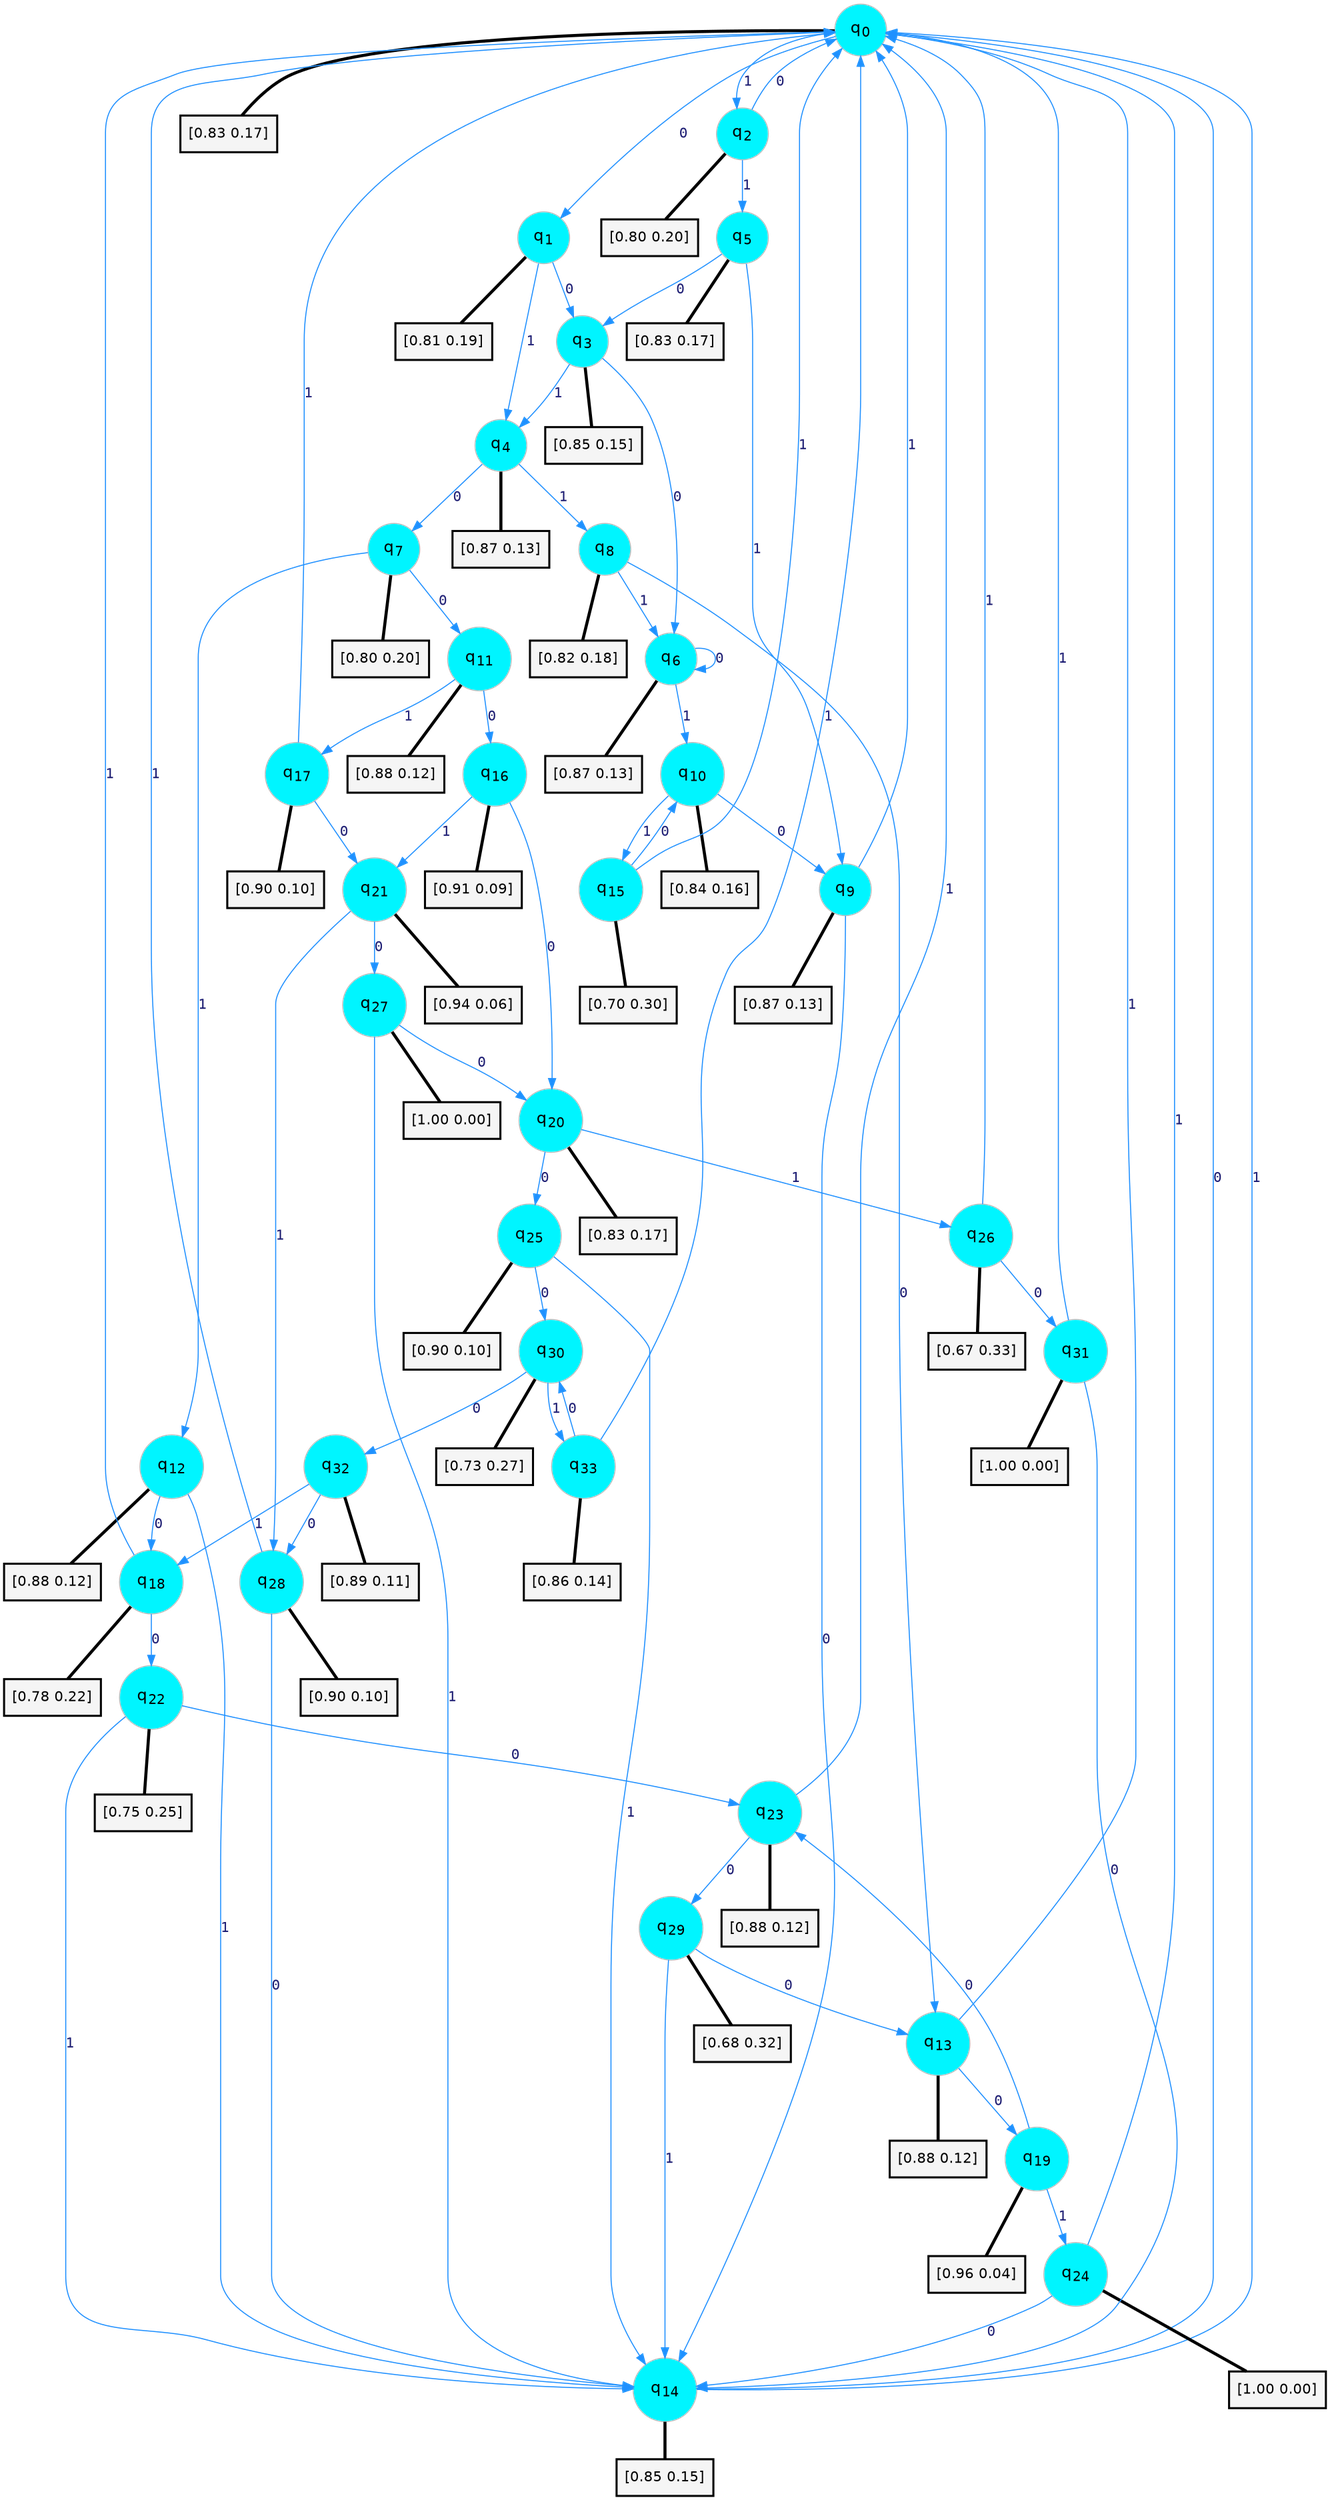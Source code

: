 digraph G {
graph [
bgcolor=transparent, dpi=300, rankdir=TD, size="40,25"];
node [
color=gray, fillcolor=turquoise1, fontcolor=black, fontname=Helvetica, fontsize=16, fontweight=bold, shape=circle, style=filled];
edge [
arrowsize=1, color=dodgerblue1, fontcolor=midnightblue, fontname=courier, fontweight=bold, penwidth=1, style=solid, weight=20];
0[label=<q<SUB>0</SUB>>];
1[label=<q<SUB>1</SUB>>];
2[label=<q<SUB>2</SUB>>];
3[label=<q<SUB>3</SUB>>];
4[label=<q<SUB>4</SUB>>];
5[label=<q<SUB>5</SUB>>];
6[label=<q<SUB>6</SUB>>];
7[label=<q<SUB>7</SUB>>];
8[label=<q<SUB>8</SUB>>];
9[label=<q<SUB>9</SUB>>];
10[label=<q<SUB>10</SUB>>];
11[label=<q<SUB>11</SUB>>];
12[label=<q<SUB>12</SUB>>];
13[label=<q<SUB>13</SUB>>];
14[label=<q<SUB>14</SUB>>];
15[label=<q<SUB>15</SUB>>];
16[label=<q<SUB>16</SUB>>];
17[label=<q<SUB>17</SUB>>];
18[label=<q<SUB>18</SUB>>];
19[label=<q<SUB>19</SUB>>];
20[label=<q<SUB>20</SUB>>];
21[label=<q<SUB>21</SUB>>];
22[label=<q<SUB>22</SUB>>];
23[label=<q<SUB>23</SUB>>];
24[label=<q<SUB>24</SUB>>];
25[label=<q<SUB>25</SUB>>];
26[label=<q<SUB>26</SUB>>];
27[label=<q<SUB>27</SUB>>];
28[label=<q<SUB>28</SUB>>];
29[label=<q<SUB>29</SUB>>];
30[label=<q<SUB>30</SUB>>];
31[label=<q<SUB>31</SUB>>];
32[label=<q<SUB>32</SUB>>];
33[label=<q<SUB>33</SUB>>];
34[label="[0.83 0.17]", shape=box,fontcolor=black, fontname=Helvetica, fontsize=14, penwidth=2, fillcolor=whitesmoke,color=black];
35[label="[0.81 0.19]", shape=box,fontcolor=black, fontname=Helvetica, fontsize=14, penwidth=2, fillcolor=whitesmoke,color=black];
36[label="[0.80 0.20]", shape=box,fontcolor=black, fontname=Helvetica, fontsize=14, penwidth=2, fillcolor=whitesmoke,color=black];
37[label="[0.85 0.15]", shape=box,fontcolor=black, fontname=Helvetica, fontsize=14, penwidth=2, fillcolor=whitesmoke,color=black];
38[label="[0.87 0.13]", shape=box,fontcolor=black, fontname=Helvetica, fontsize=14, penwidth=2, fillcolor=whitesmoke,color=black];
39[label="[0.83 0.17]", shape=box,fontcolor=black, fontname=Helvetica, fontsize=14, penwidth=2, fillcolor=whitesmoke,color=black];
40[label="[0.87 0.13]", shape=box,fontcolor=black, fontname=Helvetica, fontsize=14, penwidth=2, fillcolor=whitesmoke,color=black];
41[label="[0.80 0.20]", shape=box,fontcolor=black, fontname=Helvetica, fontsize=14, penwidth=2, fillcolor=whitesmoke,color=black];
42[label="[0.82 0.18]", shape=box,fontcolor=black, fontname=Helvetica, fontsize=14, penwidth=2, fillcolor=whitesmoke,color=black];
43[label="[0.87 0.13]", shape=box,fontcolor=black, fontname=Helvetica, fontsize=14, penwidth=2, fillcolor=whitesmoke,color=black];
44[label="[0.84 0.16]", shape=box,fontcolor=black, fontname=Helvetica, fontsize=14, penwidth=2, fillcolor=whitesmoke,color=black];
45[label="[0.88 0.12]", shape=box,fontcolor=black, fontname=Helvetica, fontsize=14, penwidth=2, fillcolor=whitesmoke,color=black];
46[label="[0.88 0.12]", shape=box,fontcolor=black, fontname=Helvetica, fontsize=14, penwidth=2, fillcolor=whitesmoke,color=black];
47[label="[0.88 0.12]", shape=box,fontcolor=black, fontname=Helvetica, fontsize=14, penwidth=2, fillcolor=whitesmoke,color=black];
48[label="[0.85 0.15]", shape=box,fontcolor=black, fontname=Helvetica, fontsize=14, penwidth=2, fillcolor=whitesmoke,color=black];
49[label="[0.70 0.30]", shape=box,fontcolor=black, fontname=Helvetica, fontsize=14, penwidth=2, fillcolor=whitesmoke,color=black];
50[label="[0.91 0.09]", shape=box,fontcolor=black, fontname=Helvetica, fontsize=14, penwidth=2, fillcolor=whitesmoke,color=black];
51[label="[0.90 0.10]", shape=box,fontcolor=black, fontname=Helvetica, fontsize=14, penwidth=2, fillcolor=whitesmoke,color=black];
52[label="[0.78 0.22]", shape=box,fontcolor=black, fontname=Helvetica, fontsize=14, penwidth=2, fillcolor=whitesmoke,color=black];
53[label="[0.96 0.04]", shape=box,fontcolor=black, fontname=Helvetica, fontsize=14, penwidth=2, fillcolor=whitesmoke,color=black];
54[label="[0.83 0.17]", shape=box,fontcolor=black, fontname=Helvetica, fontsize=14, penwidth=2, fillcolor=whitesmoke,color=black];
55[label="[0.94 0.06]", shape=box,fontcolor=black, fontname=Helvetica, fontsize=14, penwidth=2, fillcolor=whitesmoke,color=black];
56[label="[0.75 0.25]", shape=box,fontcolor=black, fontname=Helvetica, fontsize=14, penwidth=2, fillcolor=whitesmoke,color=black];
57[label="[0.88 0.12]", shape=box,fontcolor=black, fontname=Helvetica, fontsize=14, penwidth=2, fillcolor=whitesmoke,color=black];
58[label="[1.00 0.00]", shape=box,fontcolor=black, fontname=Helvetica, fontsize=14, penwidth=2, fillcolor=whitesmoke,color=black];
59[label="[0.90 0.10]", shape=box,fontcolor=black, fontname=Helvetica, fontsize=14, penwidth=2, fillcolor=whitesmoke,color=black];
60[label="[0.67 0.33]", shape=box,fontcolor=black, fontname=Helvetica, fontsize=14, penwidth=2, fillcolor=whitesmoke,color=black];
61[label="[1.00 0.00]", shape=box,fontcolor=black, fontname=Helvetica, fontsize=14, penwidth=2, fillcolor=whitesmoke,color=black];
62[label="[0.90 0.10]", shape=box,fontcolor=black, fontname=Helvetica, fontsize=14, penwidth=2, fillcolor=whitesmoke,color=black];
63[label="[0.68 0.32]", shape=box,fontcolor=black, fontname=Helvetica, fontsize=14, penwidth=2, fillcolor=whitesmoke,color=black];
64[label="[0.73 0.27]", shape=box,fontcolor=black, fontname=Helvetica, fontsize=14, penwidth=2, fillcolor=whitesmoke,color=black];
65[label="[1.00 0.00]", shape=box,fontcolor=black, fontname=Helvetica, fontsize=14, penwidth=2, fillcolor=whitesmoke,color=black];
66[label="[0.89 0.11]", shape=box,fontcolor=black, fontname=Helvetica, fontsize=14, penwidth=2, fillcolor=whitesmoke,color=black];
67[label="[0.86 0.14]", shape=box,fontcolor=black, fontname=Helvetica, fontsize=14, penwidth=2, fillcolor=whitesmoke,color=black];
0->1 [label=0];
0->2 [label=1];
0->34 [arrowhead=none, penwidth=3,color=black];
1->3 [label=0];
1->4 [label=1];
1->35 [arrowhead=none, penwidth=3,color=black];
2->0 [label=0];
2->5 [label=1];
2->36 [arrowhead=none, penwidth=3,color=black];
3->6 [label=0];
3->4 [label=1];
3->37 [arrowhead=none, penwidth=3,color=black];
4->7 [label=0];
4->8 [label=1];
4->38 [arrowhead=none, penwidth=3,color=black];
5->3 [label=0];
5->9 [label=1];
5->39 [arrowhead=none, penwidth=3,color=black];
6->6 [label=0];
6->10 [label=1];
6->40 [arrowhead=none, penwidth=3,color=black];
7->11 [label=0];
7->12 [label=1];
7->41 [arrowhead=none, penwidth=3,color=black];
8->13 [label=0];
8->6 [label=1];
8->42 [arrowhead=none, penwidth=3,color=black];
9->14 [label=0];
9->0 [label=1];
9->43 [arrowhead=none, penwidth=3,color=black];
10->9 [label=0];
10->15 [label=1];
10->44 [arrowhead=none, penwidth=3,color=black];
11->16 [label=0];
11->17 [label=1];
11->45 [arrowhead=none, penwidth=3,color=black];
12->18 [label=0];
12->14 [label=1];
12->46 [arrowhead=none, penwidth=3,color=black];
13->19 [label=0];
13->0 [label=1];
13->47 [arrowhead=none, penwidth=3,color=black];
14->0 [label=0];
14->0 [label=1];
14->48 [arrowhead=none, penwidth=3,color=black];
15->10 [label=0];
15->0 [label=1];
15->49 [arrowhead=none, penwidth=3,color=black];
16->20 [label=0];
16->21 [label=1];
16->50 [arrowhead=none, penwidth=3,color=black];
17->21 [label=0];
17->0 [label=1];
17->51 [arrowhead=none, penwidth=3,color=black];
18->22 [label=0];
18->0 [label=1];
18->52 [arrowhead=none, penwidth=3,color=black];
19->23 [label=0];
19->24 [label=1];
19->53 [arrowhead=none, penwidth=3,color=black];
20->25 [label=0];
20->26 [label=1];
20->54 [arrowhead=none, penwidth=3,color=black];
21->27 [label=0];
21->28 [label=1];
21->55 [arrowhead=none, penwidth=3,color=black];
22->23 [label=0];
22->14 [label=1];
22->56 [arrowhead=none, penwidth=3,color=black];
23->29 [label=0];
23->0 [label=1];
23->57 [arrowhead=none, penwidth=3,color=black];
24->14 [label=0];
24->0 [label=1];
24->58 [arrowhead=none, penwidth=3,color=black];
25->30 [label=0];
25->14 [label=1];
25->59 [arrowhead=none, penwidth=3,color=black];
26->31 [label=0];
26->0 [label=1];
26->60 [arrowhead=none, penwidth=3,color=black];
27->20 [label=0];
27->14 [label=1];
27->61 [arrowhead=none, penwidth=3,color=black];
28->14 [label=0];
28->0 [label=1];
28->62 [arrowhead=none, penwidth=3,color=black];
29->13 [label=0];
29->14 [label=1];
29->63 [arrowhead=none, penwidth=3,color=black];
30->32 [label=0];
30->33 [label=1];
30->64 [arrowhead=none, penwidth=3,color=black];
31->14 [label=0];
31->0 [label=1];
31->65 [arrowhead=none, penwidth=3,color=black];
32->28 [label=0];
32->18 [label=1];
32->66 [arrowhead=none, penwidth=3,color=black];
33->30 [label=0];
33->0 [label=1];
33->67 [arrowhead=none, penwidth=3,color=black];
}
